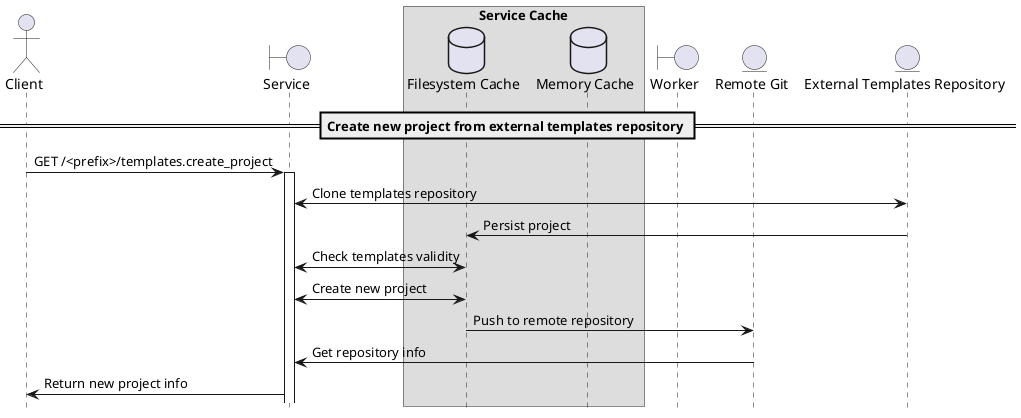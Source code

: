     @startuml
    hide footbox
    skinparam shadowing false

    actor Client
    boundary Service
    box "Service Cache"
        database "Filesystem Cache" as Filesystem
        database "Memory Cache" as Cache
    end box
    boundary Worker
    entity "Remote Git" as Git
    entity "External Templates Repository" as External

    == Create new project from external templates repository ==
    Client->Service: GET /<prefix>/templates.create_project
    activate Service

    Service<->External: Clone templates repository
    External->Filesystem: Persist project
    Service<->Filesystem: Check templates validity
    Service<->Filesystem: Create new project
    Filesystem->Git: Push to remote repository
    Git->Service: Get repository info

    Service->Client: Return new project info
    @enduml
